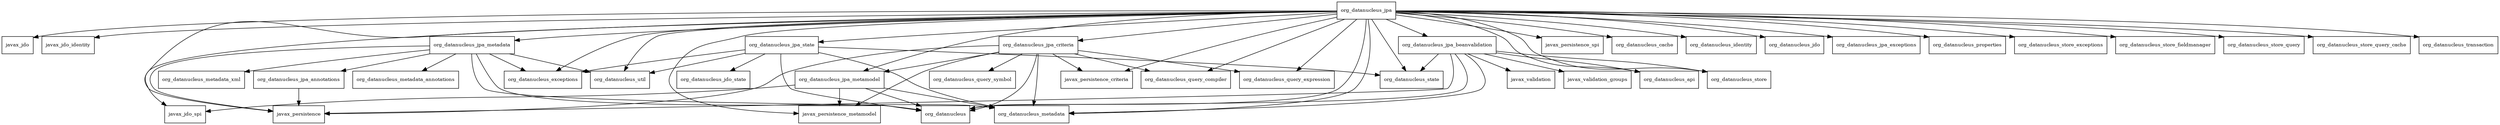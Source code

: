 digraph datanucleus_jpa_2_1_2_package_dependencies {
  node [shape = box, fontsize=10.0];
  org_datanucleus_jpa -> javax_jdo;
  org_datanucleus_jpa -> javax_jdo_identity;
  org_datanucleus_jpa -> javax_jdo_spi;
  org_datanucleus_jpa -> javax_persistence;
  org_datanucleus_jpa -> javax_persistence_criteria;
  org_datanucleus_jpa -> javax_persistence_metamodel;
  org_datanucleus_jpa -> javax_persistence_spi;
  org_datanucleus_jpa -> org_datanucleus;
  org_datanucleus_jpa -> org_datanucleus_api;
  org_datanucleus_jpa -> org_datanucleus_cache;
  org_datanucleus_jpa -> org_datanucleus_exceptions;
  org_datanucleus_jpa -> org_datanucleus_identity;
  org_datanucleus_jpa -> org_datanucleus_jdo;
  org_datanucleus_jpa -> org_datanucleus_jpa_beanvalidation;
  org_datanucleus_jpa -> org_datanucleus_jpa_criteria;
  org_datanucleus_jpa -> org_datanucleus_jpa_exceptions;
  org_datanucleus_jpa -> org_datanucleus_jpa_metadata;
  org_datanucleus_jpa -> org_datanucleus_jpa_metamodel;
  org_datanucleus_jpa -> org_datanucleus_jpa_state;
  org_datanucleus_jpa -> org_datanucleus_metadata;
  org_datanucleus_jpa -> org_datanucleus_properties;
  org_datanucleus_jpa -> org_datanucleus_query_compiler;
  org_datanucleus_jpa -> org_datanucleus_query_expression;
  org_datanucleus_jpa -> org_datanucleus_state;
  org_datanucleus_jpa -> org_datanucleus_store;
  org_datanucleus_jpa -> org_datanucleus_store_exceptions;
  org_datanucleus_jpa -> org_datanucleus_store_fieldmanager;
  org_datanucleus_jpa -> org_datanucleus_store_query;
  org_datanucleus_jpa -> org_datanucleus_store_query_cache;
  org_datanucleus_jpa -> org_datanucleus_transaction;
  org_datanucleus_jpa -> org_datanucleus_util;
  org_datanucleus_jpa_annotations -> javax_persistence;
  org_datanucleus_jpa_beanvalidation -> javax_persistence;
  org_datanucleus_jpa_beanvalidation -> javax_validation;
  org_datanucleus_jpa_beanvalidation -> javax_validation_groups;
  org_datanucleus_jpa_beanvalidation -> org_datanucleus;
  org_datanucleus_jpa_beanvalidation -> org_datanucleus_api;
  org_datanucleus_jpa_beanvalidation -> org_datanucleus_metadata;
  org_datanucleus_jpa_beanvalidation -> org_datanucleus_state;
  org_datanucleus_jpa_beanvalidation -> org_datanucleus_store;
  org_datanucleus_jpa_criteria -> javax_persistence;
  org_datanucleus_jpa_criteria -> javax_persistence_criteria;
  org_datanucleus_jpa_criteria -> javax_persistence_metamodel;
  org_datanucleus_jpa_criteria -> org_datanucleus;
  org_datanucleus_jpa_criteria -> org_datanucleus_jpa_metamodel;
  org_datanucleus_jpa_criteria -> org_datanucleus_metadata;
  org_datanucleus_jpa_criteria -> org_datanucleus_query_compiler;
  org_datanucleus_jpa_criteria -> org_datanucleus_query_expression;
  org_datanucleus_jpa_criteria -> org_datanucleus_query_symbol;
  org_datanucleus_jpa_metadata -> javax_persistence;
  org_datanucleus_jpa_metadata -> org_datanucleus;
  org_datanucleus_jpa_metadata -> org_datanucleus_exceptions;
  org_datanucleus_jpa_metadata -> org_datanucleus_jpa_annotations;
  org_datanucleus_jpa_metadata -> org_datanucleus_metadata;
  org_datanucleus_jpa_metadata -> org_datanucleus_metadata_annotations;
  org_datanucleus_jpa_metadata -> org_datanucleus_metadata_xml;
  org_datanucleus_jpa_metadata -> org_datanucleus_util;
  org_datanucleus_jpa_metamodel -> javax_jdo_spi;
  org_datanucleus_jpa_metamodel -> javax_persistence_metamodel;
  org_datanucleus_jpa_metamodel -> org_datanucleus;
  org_datanucleus_jpa_metamodel -> org_datanucleus_metadata;
  org_datanucleus_jpa_state -> org_datanucleus;
  org_datanucleus_jpa_state -> org_datanucleus_exceptions;
  org_datanucleus_jpa_state -> org_datanucleus_jdo_state;
  org_datanucleus_jpa_state -> org_datanucleus_metadata;
  org_datanucleus_jpa_state -> org_datanucleus_state;
  org_datanucleus_jpa_state -> org_datanucleus_util;
}
